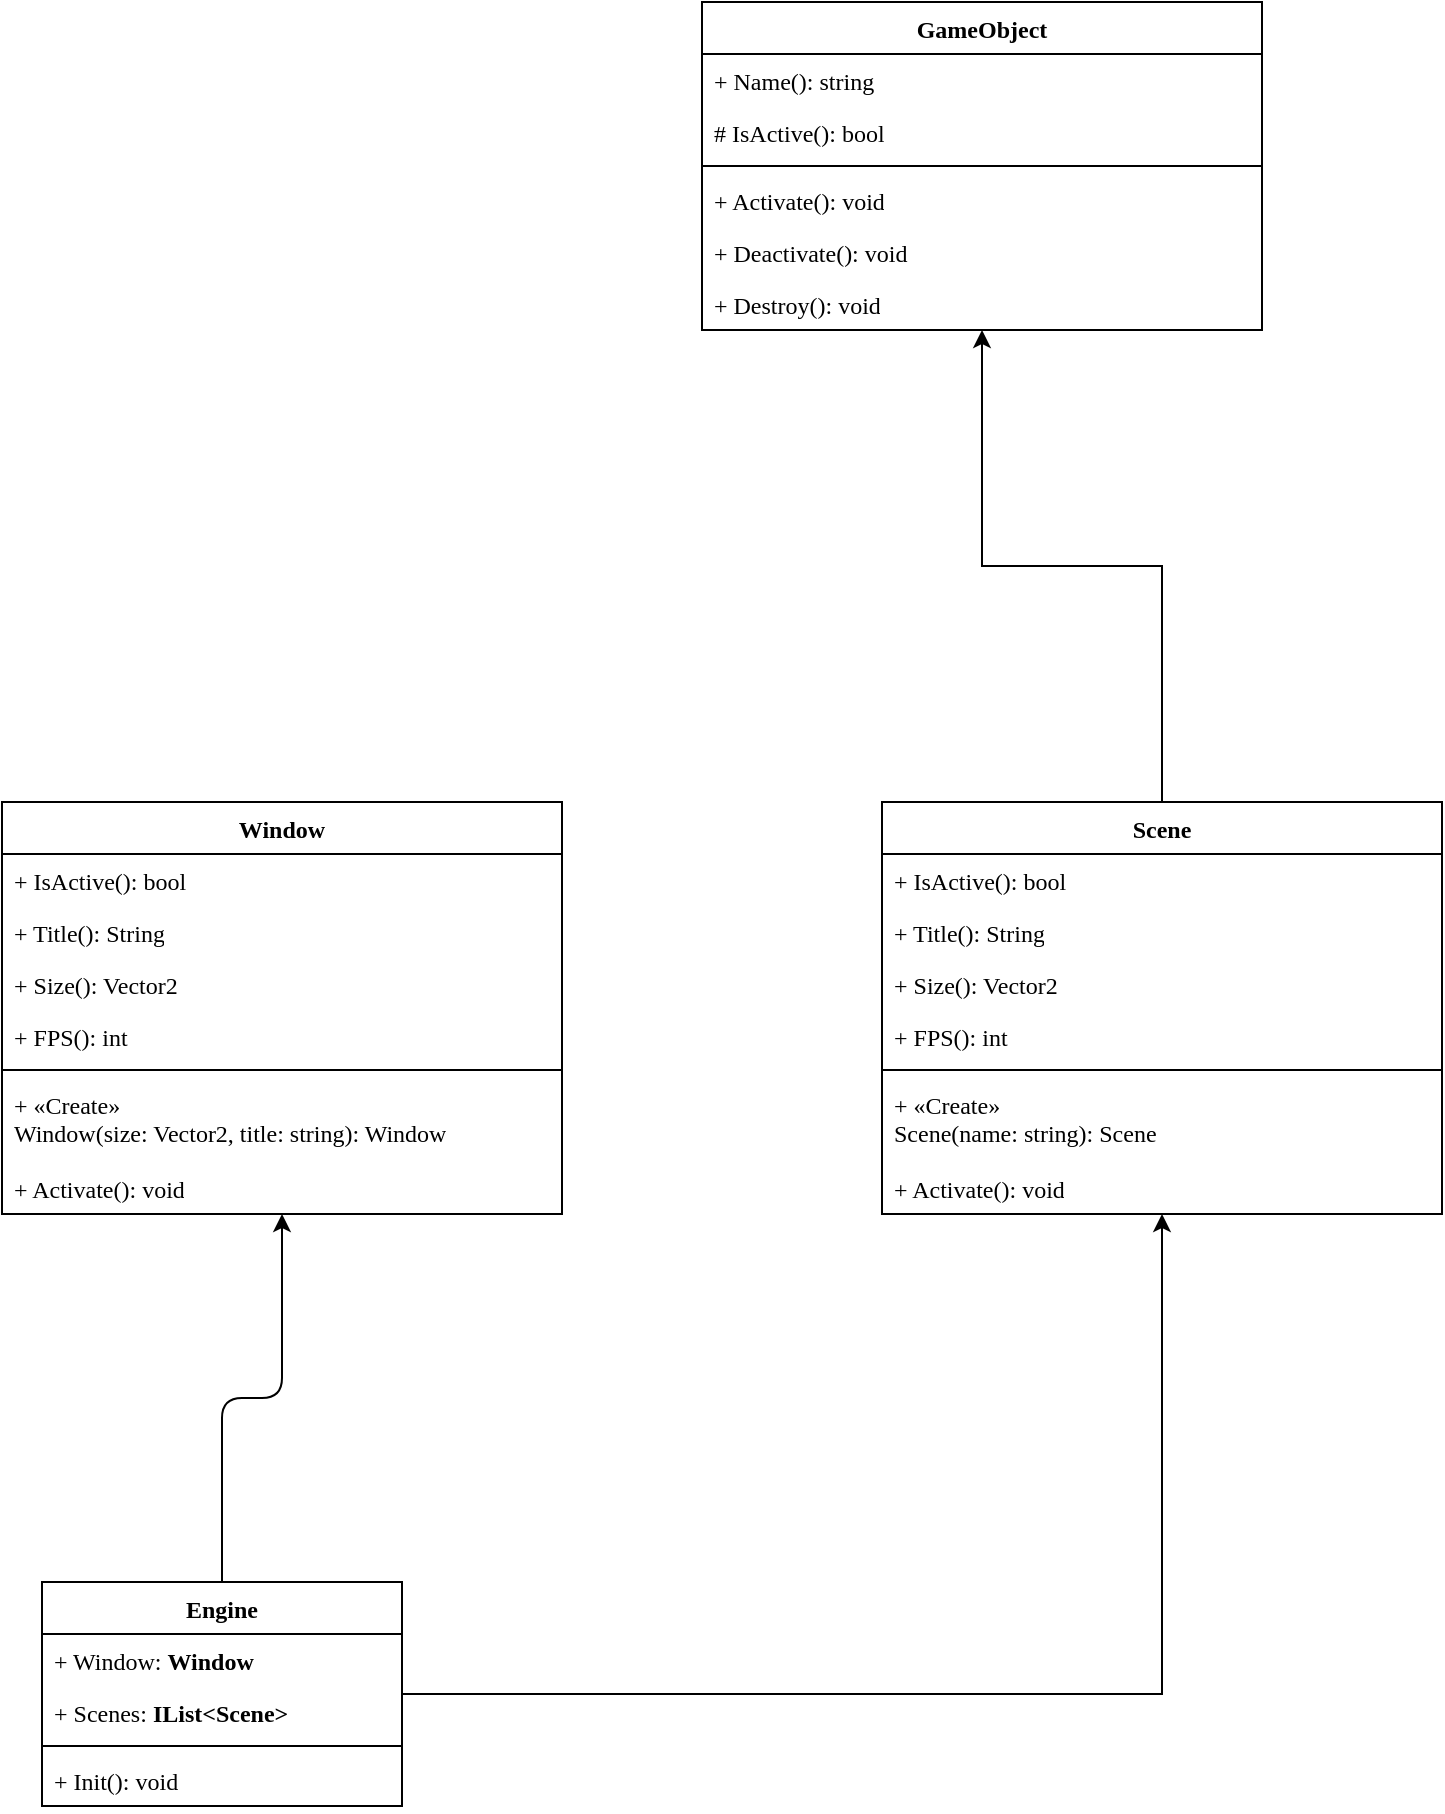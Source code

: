 <mxfile version="21.0.6" type="device"><diagram name="Page-1" id="A-31LHhB_FkblBpZk3Pp"><mxGraphModel dx="2469" dy="1436" grid="1" gridSize="10" guides="1" tooltips="1" connect="1" arrows="1" fold="1" page="1" pageScale="1" pageWidth="1000" pageHeight="1000" background="none" math="0" shadow="0"><root><mxCell id="0"/><mxCell id="1" parent="0"/><mxCell id="U_V1eNH_M_ImqLWRTJnS-28" style="edgeStyle=orthogonalEdgeStyle;rounded=0;orthogonalLoop=1;jettySize=auto;html=1;" edge="1" parent="1" source="U_V1eNH_M_ImqLWRTJnS-1" target="U_V1eNH_M_ImqLWRTJnS-19"><mxGeometry relative="1" as="geometry"/></mxCell><mxCell id="U_V1eNH_M_ImqLWRTJnS-1" value="Engine" style="swimlane;fontStyle=1;align=center;verticalAlign=top;childLayout=stackLayout;horizontal=1;startSize=26;horizontalStack=0;resizeParent=1;resizeParentMax=0;resizeLast=0;collapsible=1;marginBottom=0;whiteSpace=wrap;html=1;gradientColor=none;fillColor=default;swimlaneLine=1;rounded=0;glass=0;shadow=0;fontFamily=Verdana;" vertex="1" parent="1"><mxGeometry x="50" y="870" width="180" height="112" as="geometry"/></mxCell><mxCell id="U_V1eNH_M_ImqLWRTJnS-2" value="+ Window: &lt;b&gt;Window&lt;/b&gt;" style="text;strokeColor=none;fillColor=none;align=left;verticalAlign=top;spacingLeft=4;spacingRight=4;overflow=hidden;rotatable=0;points=[[0,0.5],[1,0.5]];portConstraint=eastwest;whiteSpace=wrap;html=1;fontStyle=0;fontFamily=Verdana;" vertex="1" parent="U_V1eNH_M_ImqLWRTJnS-1"><mxGeometry y="26" width="180" height="26" as="geometry"/></mxCell><mxCell id="U_V1eNH_M_ImqLWRTJnS-18" value="+ Scenes: &lt;b&gt;IList&amp;lt;Scene&amp;gt;&lt;/b&gt;" style="text;strokeColor=none;fillColor=none;align=left;verticalAlign=top;spacingLeft=4;spacingRight=4;overflow=hidden;rotatable=0;points=[[0,0.5],[1,0.5]];portConstraint=eastwest;whiteSpace=wrap;html=1;fontStyle=0;fontFamily=Verdana;" vertex="1" parent="U_V1eNH_M_ImqLWRTJnS-1"><mxGeometry y="52" width="180" height="26" as="geometry"/></mxCell><mxCell id="U_V1eNH_M_ImqLWRTJnS-3" value="" style="line;strokeWidth=1;fillColor=none;align=left;verticalAlign=middle;spacingTop=-1;spacingLeft=3;spacingRight=3;rotatable=0;labelPosition=right;points=[];portConstraint=eastwest;strokeColor=inherit;" vertex="1" parent="U_V1eNH_M_ImqLWRTJnS-1"><mxGeometry y="78" width="180" height="8" as="geometry"/></mxCell><mxCell id="U_V1eNH_M_ImqLWRTJnS-4" value="+ Init(): void" style="text;strokeColor=none;fillColor=none;align=left;verticalAlign=top;spacingLeft=4;spacingRight=4;overflow=hidden;rotatable=0;points=[[0,0.5],[1,0.5]];portConstraint=eastwest;whiteSpace=wrap;html=1;fontStyle=0;fontFamily=Verdana;" vertex="1" parent="U_V1eNH_M_ImqLWRTJnS-1"><mxGeometry y="86" width="180" height="26" as="geometry"/></mxCell><mxCell id="U_V1eNH_M_ImqLWRTJnS-16" style="rounded=1;orthogonalLoop=1;jettySize=auto;html=1;edgeStyle=orthogonalEdgeStyle;elbow=vertical;endArrow=none;endFill=0;startArrow=classic;startFill=1;" edge="1" parent="1" source="U_V1eNH_M_ImqLWRTJnS-5" target="U_V1eNH_M_ImqLWRTJnS-1"><mxGeometry relative="1" as="geometry"/></mxCell><mxCell id="U_V1eNH_M_ImqLWRTJnS-5" value="Window" style="swimlane;fontStyle=1;align=center;verticalAlign=top;childLayout=stackLayout;horizontal=1;startSize=26;horizontalStack=0;resizeParent=1;resizeParentMax=0;resizeLast=0;collapsible=1;marginBottom=0;whiteSpace=wrap;html=1;gradientColor=none;fillColor=default;swimlaneLine=1;rounded=0;glass=0;shadow=0;fontFamily=Verdana;" vertex="1" parent="1"><mxGeometry x="30" y="480" width="280" height="206" as="geometry"/></mxCell><mxCell id="U_V1eNH_M_ImqLWRTJnS-8" value="+ IsActive(): bool" style="text;strokeColor=none;fillColor=none;align=left;verticalAlign=top;spacingLeft=4;spacingRight=4;overflow=hidden;rotatable=0;points=[[0,0.5],[1,0.5]];portConstraint=eastwest;whiteSpace=wrap;html=1;fontStyle=0;fontFamily=Verdana;" vertex="1" parent="U_V1eNH_M_ImqLWRTJnS-5"><mxGeometry y="26" width="280" height="26" as="geometry"/></mxCell><mxCell id="U_V1eNH_M_ImqLWRTJnS-11" value="+ Title(): String" style="text;strokeColor=none;fillColor=none;align=left;verticalAlign=top;spacingLeft=4;spacingRight=4;overflow=hidden;rotatable=0;points=[[0,0.5],[1,0.5]];portConstraint=eastwest;whiteSpace=wrap;html=1;fontStyle=0;fontFamily=Verdana;" vertex="1" parent="U_V1eNH_M_ImqLWRTJnS-5"><mxGeometry y="52" width="280" height="26" as="geometry"/></mxCell><mxCell id="U_V1eNH_M_ImqLWRTJnS-10" value="+ Size(): Vector2" style="text;strokeColor=none;fillColor=none;align=left;verticalAlign=top;spacingLeft=4;spacingRight=4;overflow=hidden;rotatable=0;points=[[0,0.5],[1,0.5]];portConstraint=eastwest;whiteSpace=wrap;html=1;fontStyle=0;fontFamily=Verdana;" vertex="1" parent="U_V1eNH_M_ImqLWRTJnS-5"><mxGeometry y="78" width="280" height="26" as="geometry"/></mxCell><mxCell id="U_V1eNH_M_ImqLWRTJnS-9" value="+ FPS(): int" style="text;strokeColor=none;fillColor=none;align=left;verticalAlign=top;spacingLeft=4;spacingRight=4;overflow=hidden;rotatable=0;points=[[0,0.5],[1,0.5]];portConstraint=eastwest;whiteSpace=wrap;html=1;fontStyle=0;fontFamily=Verdana;" vertex="1" parent="U_V1eNH_M_ImqLWRTJnS-5"><mxGeometry y="104" width="280" height="26" as="geometry"/></mxCell><mxCell id="U_V1eNH_M_ImqLWRTJnS-7" value="" style="line;strokeWidth=1;fillColor=none;align=left;verticalAlign=middle;spacingTop=-1;spacingLeft=3;spacingRight=3;rotatable=0;labelPosition=right;points=[];portConstraint=eastwest;strokeColor=inherit;" vertex="1" parent="U_V1eNH_M_ImqLWRTJnS-5"><mxGeometry y="130" width="280" height="8" as="geometry"/></mxCell><mxCell id="U_V1eNH_M_ImqLWRTJnS-6" value="+ «Create»&lt;br&gt;Window(size: Vector2, title: string): Window" style="text;strokeColor=none;fillColor=none;align=left;verticalAlign=top;spacingLeft=4;spacingRight=4;overflow=hidden;rotatable=0;points=[[0,0.5],[1,0.5]];portConstraint=eastwest;whiteSpace=wrap;html=1;fontStyle=0;fontFamily=Verdana;" vertex="1" parent="U_V1eNH_M_ImqLWRTJnS-5"><mxGeometry y="138" width="280" height="42" as="geometry"/></mxCell><mxCell id="U_V1eNH_M_ImqLWRTJnS-17" value="+ Activate(): void" style="text;strokeColor=none;fillColor=none;align=left;verticalAlign=top;spacingLeft=4;spacingRight=4;overflow=hidden;rotatable=0;points=[[0,0.5],[1,0.5]];portConstraint=eastwest;whiteSpace=wrap;html=1;fontStyle=0;fontFamily=Verdana;" vertex="1" parent="U_V1eNH_M_ImqLWRTJnS-5"><mxGeometry y="180" width="280" height="26" as="geometry"/></mxCell><mxCell id="U_V1eNH_M_ImqLWRTJnS-40" style="edgeStyle=orthogonalEdgeStyle;rounded=0;orthogonalLoop=1;jettySize=auto;html=1;" edge="1" parent="1" source="U_V1eNH_M_ImqLWRTJnS-19" target="U_V1eNH_M_ImqLWRTJnS-29"><mxGeometry relative="1" as="geometry"/></mxCell><mxCell id="U_V1eNH_M_ImqLWRTJnS-19" value="Scene" style="swimlane;fontStyle=1;align=center;verticalAlign=top;childLayout=stackLayout;horizontal=1;startSize=26;horizontalStack=0;resizeParent=1;resizeParentMax=0;resizeLast=0;collapsible=1;marginBottom=0;whiteSpace=wrap;html=1;gradientColor=none;fillColor=default;swimlaneLine=1;rounded=0;glass=0;shadow=0;fontFamily=Verdana;" vertex="1" parent="1"><mxGeometry x="470" y="480" width="280" height="206" as="geometry"/></mxCell><mxCell id="U_V1eNH_M_ImqLWRTJnS-20" value="+ IsActive(): bool" style="text;strokeColor=none;fillColor=none;align=left;verticalAlign=top;spacingLeft=4;spacingRight=4;overflow=hidden;rotatable=0;points=[[0,0.5],[1,0.5]];portConstraint=eastwest;whiteSpace=wrap;html=1;fontStyle=0;fontFamily=Verdana;" vertex="1" parent="U_V1eNH_M_ImqLWRTJnS-19"><mxGeometry y="26" width="280" height="26" as="geometry"/></mxCell><mxCell id="U_V1eNH_M_ImqLWRTJnS-21" value="+ Title(): String" style="text;strokeColor=none;fillColor=none;align=left;verticalAlign=top;spacingLeft=4;spacingRight=4;overflow=hidden;rotatable=0;points=[[0,0.5],[1,0.5]];portConstraint=eastwest;whiteSpace=wrap;html=1;fontStyle=0;fontFamily=Verdana;" vertex="1" parent="U_V1eNH_M_ImqLWRTJnS-19"><mxGeometry y="52" width="280" height="26" as="geometry"/></mxCell><mxCell id="U_V1eNH_M_ImqLWRTJnS-22" value="+ Size(): Vector2" style="text;strokeColor=none;fillColor=none;align=left;verticalAlign=top;spacingLeft=4;spacingRight=4;overflow=hidden;rotatable=0;points=[[0,0.5],[1,0.5]];portConstraint=eastwest;whiteSpace=wrap;html=1;fontStyle=0;fontFamily=Verdana;" vertex="1" parent="U_V1eNH_M_ImqLWRTJnS-19"><mxGeometry y="78" width="280" height="26" as="geometry"/></mxCell><mxCell id="U_V1eNH_M_ImqLWRTJnS-23" value="+ FPS(): int" style="text;strokeColor=none;fillColor=none;align=left;verticalAlign=top;spacingLeft=4;spacingRight=4;overflow=hidden;rotatable=0;points=[[0,0.5],[1,0.5]];portConstraint=eastwest;whiteSpace=wrap;html=1;fontStyle=0;fontFamily=Verdana;" vertex="1" parent="U_V1eNH_M_ImqLWRTJnS-19"><mxGeometry y="104" width="280" height="26" as="geometry"/></mxCell><mxCell id="U_V1eNH_M_ImqLWRTJnS-24" value="" style="line;strokeWidth=1;fillColor=none;align=left;verticalAlign=middle;spacingTop=-1;spacingLeft=3;spacingRight=3;rotatable=0;labelPosition=right;points=[];portConstraint=eastwest;strokeColor=inherit;" vertex="1" parent="U_V1eNH_M_ImqLWRTJnS-19"><mxGeometry y="130" width="280" height="8" as="geometry"/></mxCell><mxCell id="U_V1eNH_M_ImqLWRTJnS-25" value="+ «Create»&lt;br&gt;Scene(name: string): Scene" style="text;strokeColor=none;fillColor=none;align=left;verticalAlign=top;spacingLeft=4;spacingRight=4;overflow=hidden;rotatable=0;points=[[0,0.5],[1,0.5]];portConstraint=eastwest;whiteSpace=wrap;html=1;fontStyle=0;fontFamily=Verdana;" vertex="1" parent="U_V1eNH_M_ImqLWRTJnS-19"><mxGeometry y="138" width="280" height="42" as="geometry"/></mxCell><mxCell id="U_V1eNH_M_ImqLWRTJnS-26" value="+ Activate(): void" style="text;strokeColor=none;fillColor=none;align=left;verticalAlign=top;spacingLeft=4;spacingRight=4;overflow=hidden;rotatable=0;points=[[0,0.5],[1,0.5]];portConstraint=eastwest;whiteSpace=wrap;html=1;fontStyle=0;fontFamily=Verdana;" vertex="1" parent="U_V1eNH_M_ImqLWRTJnS-19"><mxGeometry y="180" width="280" height="26" as="geometry"/></mxCell><mxCell id="U_V1eNH_M_ImqLWRTJnS-29" value="GameObject" style="swimlane;fontStyle=1;align=center;verticalAlign=top;childLayout=stackLayout;horizontal=1;startSize=26;horizontalStack=0;resizeParent=1;resizeParentMax=0;resizeLast=0;collapsible=1;marginBottom=0;whiteSpace=wrap;html=1;gradientColor=none;fillColor=default;swimlaneLine=1;rounded=0;glass=0;shadow=0;fontFamily=Verdana;" vertex="1" parent="1"><mxGeometry x="380" y="80" width="280" height="164" as="geometry"/></mxCell><mxCell id="U_V1eNH_M_ImqLWRTJnS-30" value="+ Name(): string" style="text;strokeColor=none;fillColor=none;align=left;verticalAlign=top;spacingLeft=4;spacingRight=4;overflow=hidden;rotatable=0;points=[[0,0.5],[1,0.5]];portConstraint=eastwest;whiteSpace=wrap;html=1;fontStyle=0;fontFamily=Verdana;" vertex="1" parent="U_V1eNH_M_ImqLWRTJnS-29"><mxGeometry y="26" width="280" height="26" as="geometry"/></mxCell><mxCell id="U_V1eNH_M_ImqLWRTJnS-39" value="# IsActive(): bool" style="text;strokeColor=none;fillColor=none;align=left;verticalAlign=top;spacingLeft=4;spacingRight=4;overflow=hidden;rotatable=0;points=[[0,0.5],[1,0.5]];portConstraint=eastwest;whiteSpace=wrap;html=1;fontStyle=0;fontFamily=Verdana;" vertex="1" parent="U_V1eNH_M_ImqLWRTJnS-29"><mxGeometry y="52" width="280" height="26" as="geometry"/></mxCell><mxCell id="U_V1eNH_M_ImqLWRTJnS-34" value="" style="line;strokeWidth=1;fillColor=none;align=left;verticalAlign=middle;spacingTop=-1;spacingLeft=3;spacingRight=3;rotatable=0;labelPosition=right;points=[];portConstraint=eastwest;strokeColor=inherit;" vertex="1" parent="U_V1eNH_M_ImqLWRTJnS-29"><mxGeometry y="78" width="280" height="8" as="geometry"/></mxCell><mxCell id="U_V1eNH_M_ImqLWRTJnS-36" value="+ Activate(): void" style="text;strokeColor=none;fillColor=none;align=left;verticalAlign=top;spacingLeft=4;spacingRight=4;overflow=hidden;rotatable=0;points=[[0,0.5],[1,0.5]];portConstraint=eastwest;whiteSpace=wrap;html=1;fontStyle=0;fontFamily=Verdana;" vertex="1" parent="U_V1eNH_M_ImqLWRTJnS-29"><mxGeometry y="86" width="280" height="26" as="geometry"/></mxCell><mxCell id="U_V1eNH_M_ImqLWRTJnS-37" value="+ Deactivate(): void" style="text;strokeColor=none;fillColor=none;align=left;verticalAlign=top;spacingLeft=4;spacingRight=4;overflow=hidden;rotatable=0;points=[[0,0.5],[1,0.5]];portConstraint=eastwest;whiteSpace=wrap;html=1;fontStyle=0;fontFamily=Verdana;" vertex="1" parent="U_V1eNH_M_ImqLWRTJnS-29"><mxGeometry y="112" width="280" height="26" as="geometry"/></mxCell><mxCell id="U_V1eNH_M_ImqLWRTJnS-38" value="+ Destroy(): void" style="text;strokeColor=none;fillColor=none;align=left;verticalAlign=top;spacingLeft=4;spacingRight=4;overflow=hidden;rotatable=0;points=[[0,0.5],[1,0.5]];portConstraint=eastwest;whiteSpace=wrap;html=1;fontStyle=0;fontFamily=Verdana;" vertex="1" parent="U_V1eNH_M_ImqLWRTJnS-29"><mxGeometry y="138" width="280" height="26" as="geometry"/></mxCell></root></mxGraphModel></diagram></mxfile>